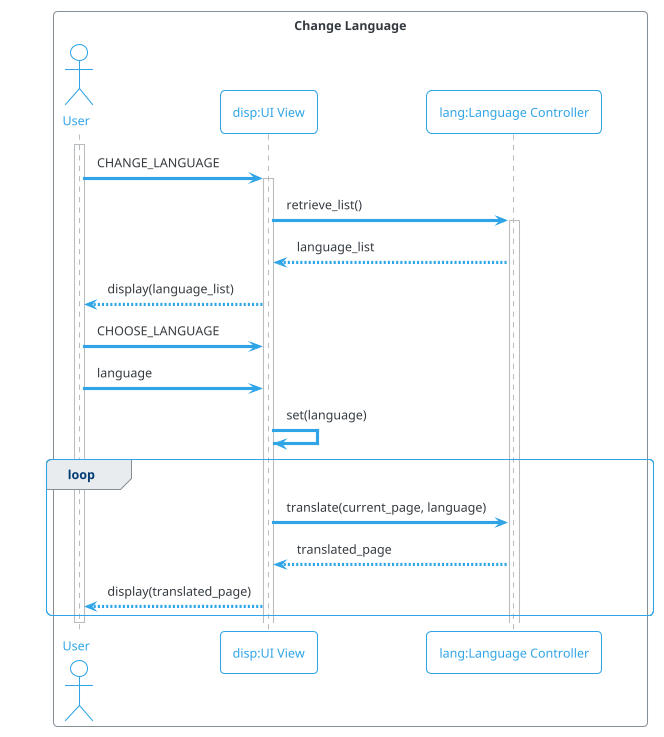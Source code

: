 @startuml change_language
!theme cerulean-outline
box "Change Language"
actor "User" as user
participant "disp:UI View" as disp
participant "lang:Language Controller" as lang
end box
activate user
user -> disp ++ : CHANGE_LANGUAGE
disp -> lang ++ : retrieve_list()
lang --> disp : language_list
disp --> user : display(language_list)
user -> disp : CHOOSE_LANGUAGE
user -> disp : language
disp -> disp : set(language)
loop 
  disp -> lang : translate(current_page, language)
  lang --> disp : translated_page
  disp --> user : display(translated_page)
end
deactivate user
@enduml